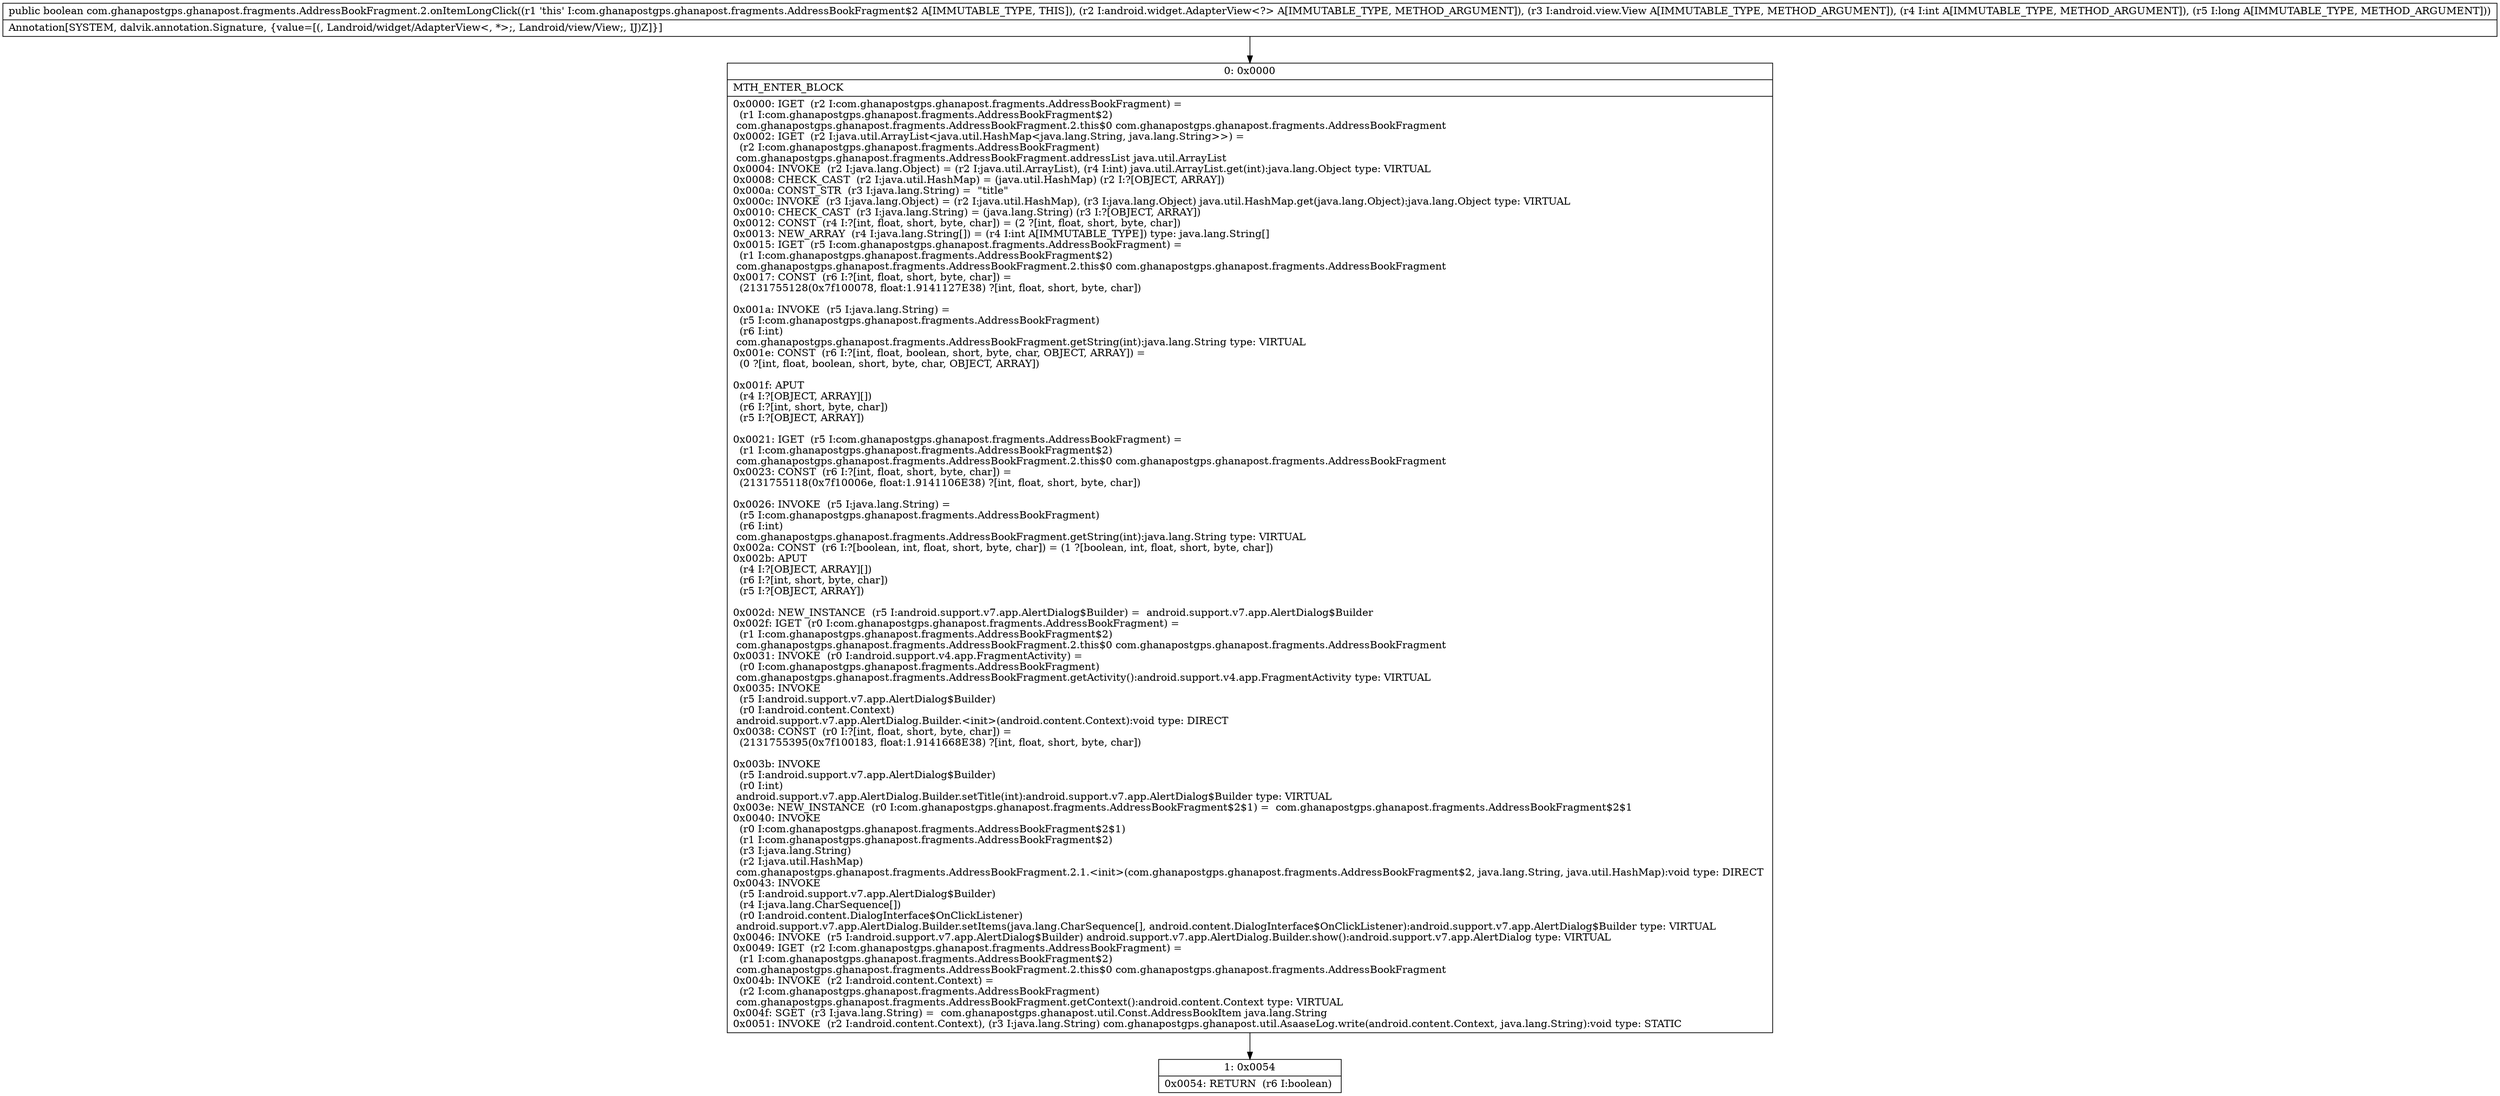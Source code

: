 digraph "CFG forcom.ghanapostgps.ghanapost.fragments.AddressBookFragment.2.onItemLongClick(Landroid\/widget\/AdapterView;Landroid\/view\/View;IJ)Z" {
Node_0 [shape=record,label="{0\:\ 0x0000|MTH_ENTER_BLOCK\l|0x0000: IGET  (r2 I:com.ghanapostgps.ghanapost.fragments.AddressBookFragment) = \l  (r1 I:com.ghanapostgps.ghanapost.fragments.AddressBookFragment$2)\l com.ghanapostgps.ghanapost.fragments.AddressBookFragment.2.this$0 com.ghanapostgps.ghanapost.fragments.AddressBookFragment \l0x0002: IGET  (r2 I:java.util.ArrayList\<java.util.HashMap\<java.lang.String, java.lang.String\>\>) = \l  (r2 I:com.ghanapostgps.ghanapost.fragments.AddressBookFragment)\l com.ghanapostgps.ghanapost.fragments.AddressBookFragment.addressList java.util.ArrayList \l0x0004: INVOKE  (r2 I:java.lang.Object) = (r2 I:java.util.ArrayList), (r4 I:int) java.util.ArrayList.get(int):java.lang.Object type: VIRTUAL \l0x0008: CHECK_CAST  (r2 I:java.util.HashMap) = (java.util.HashMap) (r2 I:?[OBJECT, ARRAY]) \l0x000a: CONST_STR  (r3 I:java.lang.String) =  \"title\" \l0x000c: INVOKE  (r3 I:java.lang.Object) = (r2 I:java.util.HashMap), (r3 I:java.lang.Object) java.util.HashMap.get(java.lang.Object):java.lang.Object type: VIRTUAL \l0x0010: CHECK_CAST  (r3 I:java.lang.String) = (java.lang.String) (r3 I:?[OBJECT, ARRAY]) \l0x0012: CONST  (r4 I:?[int, float, short, byte, char]) = (2 ?[int, float, short, byte, char]) \l0x0013: NEW_ARRAY  (r4 I:java.lang.String[]) = (r4 I:int A[IMMUTABLE_TYPE]) type: java.lang.String[] \l0x0015: IGET  (r5 I:com.ghanapostgps.ghanapost.fragments.AddressBookFragment) = \l  (r1 I:com.ghanapostgps.ghanapost.fragments.AddressBookFragment$2)\l com.ghanapostgps.ghanapost.fragments.AddressBookFragment.2.this$0 com.ghanapostgps.ghanapost.fragments.AddressBookFragment \l0x0017: CONST  (r6 I:?[int, float, short, byte, char]) = \l  (2131755128(0x7f100078, float:1.9141127E38) ?[int, float, short, byte, char])\l \l0x001a: INVOKE  (r5 I:java.lang.String) = \l  (r5 I:com.ghanapostgps.ghanapost.fragments.AddressBookFragment)\l  (r6 I:int)\l com.ghanapostgps.ghanapost.fragments.AddressBookFragment.getString(int):java.lang.String type: VIRTUAL \l0x001e: CONST  (r6 I:?[int, float, boolean, short, byte, char, OBJECT, ARRAY]) = \l  (0 ?[int, float, boolean, short, byte, char, OBJECT, ARRAY])\l \l0x001f: APUT  \l  (r4 I:?[OBJECT, ARRAY][])\l  (r6 I:?[int, short, byte, char])\l  (r5 I:?[OBJECT, ARRAY])\l \l0x0021: IGET  (r5 I:com.ghanapostgps.ghanapost.fragments.AddressBookFragment) = \l  (r1 I:com.ghanapostgps.ghanapost.fragments.AddressBookFragment$2)\l com.ghanapostgps.ghanapost.fragments.AddressBookFragment.2.this$0 com.ghanapostgps.ghanapost.fragments.AddressBookFragment \l0x0023: CONST  (r6 I:?[int, float, short, byte, char]) = \l  (2131755118(0x7f10006e, float:1.9141106E38) ?[int, float, short, byte, char])\l \l0x0026: INVOKE  (r5 I:java.lang.String) = \l  (r5 I:com.ghanapostgps.ghanapost.fragments.AddressBookFragment)\l  (r6 I:int)\l com.ghanapostgps.ghanapost.fragments.AddressBookFragment.getString(int):java.lang.String type: VIRTUAL \l0x002a: CONST  (r6 I:?[boolean, int, float, short, byte, char]) = (1 ?[boolean, int, float, short, byte, char]) \l0x002b: APUT  \l  (r4 I:?[OBJECT, ARRAY][])\l  (r6 I:?[int, short, byte, char])\l  (r5 I:?[OBJECT, ARRAY])\l \l0x002d: NEW_INSTANCE  (r5 I:android.support.v7.app.AlertDialog$Builder) =  android.support.v7.app.AlertDialog$Builder \l0x002f: IGET  (r0 I:com.ghanapostgps.ghanapost.fragments.AddressBookFragment) = \l  (r1 I:com.ghanapostgps.ghanapost.fragments.AddressBookFragment$2)\l com.ghanapostgps.ghanapost.fragments.AddressBookFragment.2.this$0 com.ghanapostgps.ghanapost.fragments.AddressBookFragment \l0x0031: INVOKE  (r0 I:android.support.v4.app.FragmentActivity) = \l  (r0 I:com.ghanapostgps.ghanapost.fragments.AddressBookFragment)\l com.ghanapostgps.ghanapost.fragments.AddressBookFragment.getActivity():android.support.v4.app.FragmentActivity type: VIRTUAL \l0x0035: INVOKE  \l  (r5 I:android.support.v7.app.AlertDialog$Builder)\l  (r0 I:android.content.Context)\l android.support.v7.app.AlertDialog.Builder.\<init\>(android.content.Context):void type: DIRECT \l0x0038: CONST  (r0 I:?[int, float, short, byte, char]) = \l  (2131755395(0x7f100183, float:1.9141668E38) ?[int, float, short, byte, char])\l \l0x003b: INVOKE  \l  (r5 I:android.support.v7.app.AlertDialog$Builder)\l  (r0 I:int)\l android.support.v7.app.AlertDialog.Builder.setTitle(int):android.support.v7.app.AlertDialog$Builder type: VIRTUAL \l0x003e: NEW_INSTANCE  (r0 I:com.ghanapostgps.ghanapost.fragments.AddressBookFragment$2$1) =  com.ghanapostgps.ghanapost.fragments.AddressBookFragment$2$1 \l0x0040: INVOKE  \l  (r0 I:com.ghanapostgps.ghanapost.fragments.AddressBookFragment$2$1)\l  (r1 I:com.ghanapostgps.ghanapost.fragments.AddressBookFragment$2)\l  (r3 I:java.lang.String)\l  (r2 I:java.util.HashMap)\l com.ghanapostgps.ghanapost.fragments.AddressBookFragment.2.1.\<init\>(com.ghanapostgps.ghanapost.fragments.AddressBookFragment$2, java.lang.String, java.util.HashMap):void type: DIRECT \l0x0043: INVOKE  \l  (r5 I:android.support.v7.app.AlertDialog$Builder)\l  (r4 I:java.lang.CharSequence[])\l  (r0 I:android.content.DialogInterface$OnClickListener)\l android.support.v7.app.AlertDialog.Builder.setItems(java.lang.CharSequence[], android.content.DialogInterface$OnClickListener):android.support.v7.app.AlertDialog$Builder type: VIRTUAL \l0x0046: INVOKE  (r5 I:android.support.v7.app.AlertDialog$Builder) android.support.v7.app.AlertDialog.Builder.show():android.support.v7.app.AlertDialog type: VIRTUAL \l0x0049: IGET  (r2 I:com.ghanapostgps.ghanapost.fragments.AddressBookFragment) = \l  (r1 I:com.ghanapostgps.ghanapost.fragments.AddressBookFragment$2)\l com.ghanapostgps.ghanapost.fragments.AddressBookFragment.2.this$0 com.ghanapostgps.ghanapost.fragments.AddressBookFragment \l0x004b: INVOKE  (r2 I:android.content.Context) = \l  (r2 I:com.ghanapostgps.ghanapost.fragments.AddressBookFragment)\l com.ghanapostgps.ghanapost.fragments.AddressBookFragment.getContext():android.content.Context type: VIRTUAL \l0x004f: SGET  (r3 I:java.lang.String) =  com.ghanapostgps.ghanapost.util.Const.AddressBookItem java.lang.String \l0x0051: INVOKE  (r2 I:android.content.Context), (r3 I:java.lang.String) com.ghanapostgps.ghanapost.util.AsaaseLog.write(android.content.Context, java.lang.String):void type: STATIC \l}"];
Node_1 [shape=record,label="{1\:\ 0x0054|0x0054: RETURN  (r6 I:boolean) \l}"];
MethodNode[shape=record,label="{public boolean com.ghanapostgps.ghanapost.fragments.AddressBookFragment.2.onItemLongClick((r1 'this' I:com.ghanapostgps.ghanapost.fragments.AddressBookFragment$2 A[IMMUTABLE_TYPE, THIS]), (r2 I:android.widget.AdapterView\<?\> A[IMMUTABLE_TYPE, METHOD_ARGUMENT]), (r3 I:android.view.View A[IMMUTABLE_TYPE, METHOD_ARGUMENT]), (r4 I:int A[IMMUTABLE_TYPE, METHOD_ARGUMENT]), (r5 I:long A[IMMUTABLE_TYPE, METHOD_ARGUMENT]))  | Annotation[SYSTEM, dalvik.annotation.Signature, \{value=[(, Landroid\/widget\/AdapterView\<, *\>;, Landroid\/view\/View;, IJ)Z]\}]\l}"];
MethodNode -> Node_0;
Node_0 -> Node_1;
}

